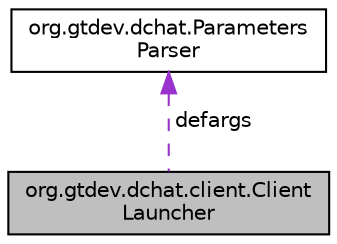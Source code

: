 digraph "org.gtdev.dchat.client.ClientLauncher"
{
  edge [fontname="Helvetica",fontsize="10",labelfontname="Helvetica",labelfontsize="10"];
  node [fontname="Helvetica",fontsize="10",shape=record];
  Node1 [label="org.gtdev.dchat.client.Client\lLauncher",height=0.2,width=0.4,color="black", fillcolor="grey75", style="filled", fontcolor="black"];
  Node2 -> Node1 [dir="back",color="darkorchid3",fontsize="10",style="dashed",label=" defargs" ,fontname="Helvetica"];
  Node2 [label="org.gtdev.dchat.Parameters\lParser",height=0.2,width=0.4,color="black", fillcolor="white", style="filled",URL="$classorg_1_1gtdev_1_1dchat_1_1ParametersParser.html"];
}

